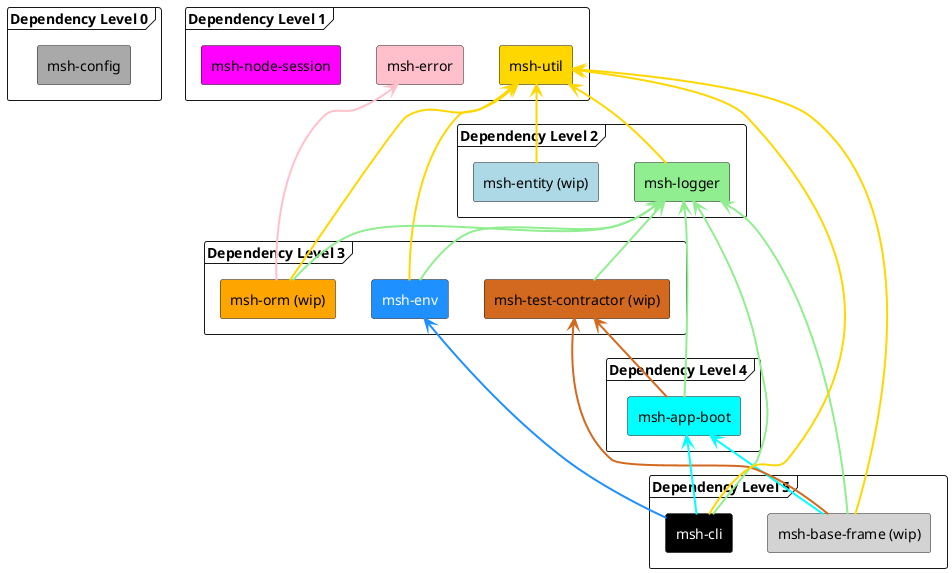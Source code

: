 @startuml
<style>
arrow {
  LineThickness 2
}
</style>
'skinparam shadowing false

!$config_color = darkgray
!$util_color = gold
!$node_session_color = Magenta
!$error_color = pink
!$logger_color = lightgreen
!$env_color = DodgerBlue
!$app_boot_color = cyan
!$cli_color = black

!$entity_color = lightblue
!$orm_color = orange
!$test_contractor_color = chocolate
!$base_frame_color = lightgray

frame "Dependency Level 0" as dep_level_0{
	rectangle "msh-config" as config [[https://github.com/beecode-rs/msh-config]] #$config_color
}

frame "Dependency Level 1" as dep_level_1 {
	rectangle "msh-util" as util [[https://github.com/beecode-rs/msh-util]] #$util_color
	rectangle "msh-error" as error [[https://github.com/beecode-rs/msh-error]] #$error_color
	rectangle "msh-node-session" as node_session [[https://github.com/beecode-rs/msh-node-session]] #$node_session_color
}

frame "Dependency Level 2" as dep_level_2 {
rectangle "msh-logger" as logger [[https://github.com/beecode-rs/msh-logger]] #$logger_color
  rectangle "msh-entity (wip)" as entity [[https://github.com/beecode-rs/msh-entity]] #$entity_color
}

frame "Dependency Level 3" as dep_level_3 {
rectangle "msh-env" as env [[https://github.com/beecode-rs/msh-env]] #$env_color;text:white
  rectangle "msh-orm (wip)" as orm [[https://github.com/beecode-rs/msh-orm]] #$orm_color
  rectangle "msh-test-contractor (wip)" as test_contractor [[https://github.com/beecode-rs/msh-test-contractor]] #$test_contractor_color
}

frame "Dependency Level 4" as dep_level_4 {
	rectangle "msh-app-boot" as app_boot [[https://github.com/beecode-rs/msh-app-boot]] #$app_boot_color
}
frame "Dependency Level 5" as dep_level_5 {
	rectangle "msh-cli" as cli [[https://github.com/beecode-rs/msh-cli]] #$cli_color;text:white
  rectangle "msh-base-frame (wip)" as base_frame [[https://github.com/beecode-rs/msh-base-frame]] #$base_frame_color
}

'--------------

base_frame -up-> app_boot #$app_boot_color
base_frame -up-> test_contractor #$test_contractor_color
base_frame -up-> util #$util_color
base_frame -up-> logger #$logger_color


app_boot -up-> logger #$logger_color
app_boot -up-> test_contractor #$test_contractor_color


cli -up-> app_boot #$app_boot_color
cli -up-> env #$env_color
cli -up-> logger #$logger_color
cli -up-> util #$util_color


env -up-> logger #$logger_color
env -up-> util #$util_color


test_contractor -up-> logger #$logger_color

logger -up-> util #$util_color

entity -up-> util #$util_color


orm -up-> util #$util_color
orm -up-> error #$error_color
orm -up-> logger #$logger_color

@enduml
